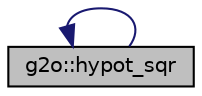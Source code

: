 digraph "g2o::hypot_sqr"
{
  edge [fontname="Helvetica",fontsize="10",labelfontname="Helvetica",labelfontsize="10"];
  node [fontname="Helvetica",fontsize="10",shape=record];
  rankdir="LR";
  Node17 [label="g2o::hypot_sqr",height=0.2,width=0.4,color="black", fillcolor="grey75", style="filled", fontcolor="black"];
  Node17 -> Node17 [dir="back",color="midnightblue",fontsize="10",style="solid",fontname="Helvetica"];
}
